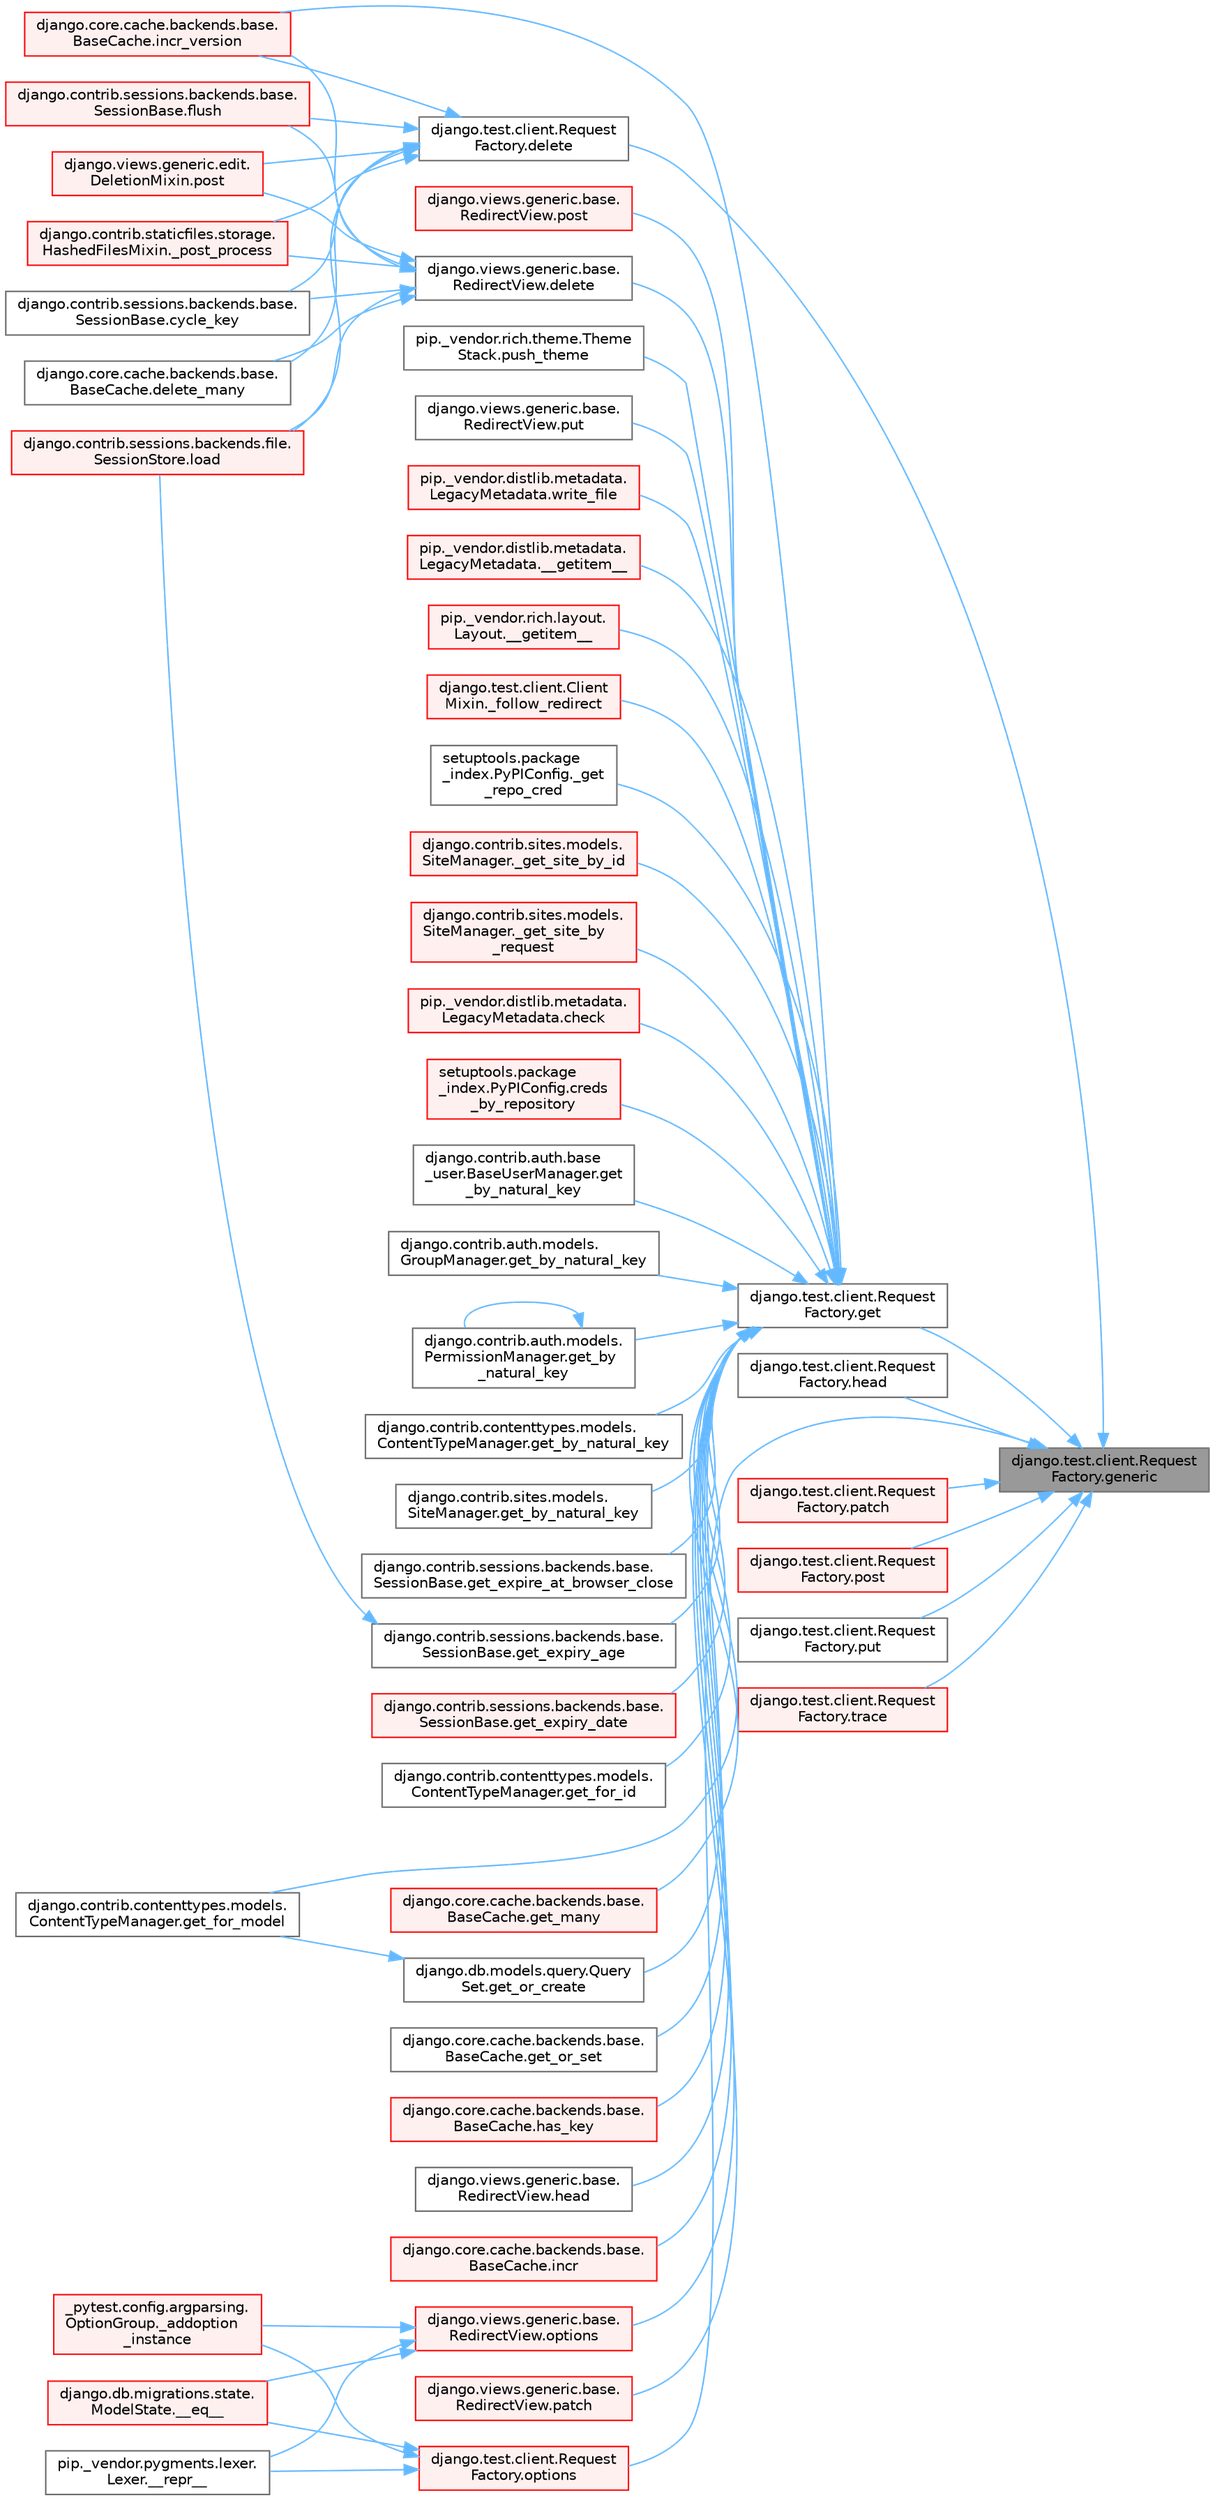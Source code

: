 digraph "django.test.client.RequestFactory.generic"
{
 // LATEX_PDF_SIZE
  bgcolor="transparent";
  edge [fontname=Helvetica,fontsize=10,labelfontname=Helvetica,labelfontsize=10];
  node [fontname=Helvetica,fontsize=10,shape=box,height=0.2,width=0.4];
  rankdir="RL";
  Node1 [id="Node000001",label="django.test.client.Request\lFactory.generic",height=0.2,width=0.4,color="gray40", fillcolor="grey60", style="filled", fontcolor="black",tooltip=" "];
  Node1 -> Node2 [id="edge1_Node000001_Node000002",dir="back",color="steelblue1",style="solid",tooltip=" "];
  Node2 [id="Node000002",label="django.test.client.Request\lFactory.delete",height=0.2,width=0.4,color="grey40", fillcolor="white", style="filled",URL="$classdjango_1_1test_1_1client_1_1_request_factory.html#a5f55d5498730c9b9654c87045e793ec8",tooltip=" "];
  Node2 -> Node3 [id="edge2_Node000002_Node000003",dir="back",color="steelblue1",style="solid",tooltip=" "];
  Node3 [id="Node000003",label="django.contrib.staticfiles.storage.\lHashedFilesMixin._post_process",height=0.2,width=0.4,color="red", fillcolor="#FFF0F0", style="filled",URL="$classdjango_1_1contrib_1_1staticfiles_1_1storage_1_1_hashed_files_mixin.html#aa0c820223a4e686edd5d2c333d5a9336",tooltip=" "];
  Node2 -> Node5 [id="edge3_Node000002_Node000005",dir="back",color="steelblue1",style="solid",tooltip=" "];
  Node5 [id="Node000005",label="django.contrib.sessions.backends.base.\lSessionBase.cycle_key",height=0.2,width=0.4,color="grey40", fillcolor="white", style="filled",URL="$classdjango_1_1contrib_1_1sessions_1_1backends_1_1base_1_1_session_base.html#a6955e9bebe4e5b7d463bccfcf9181016",tooltip=" "];
  Node2 -> Node6 [id="edge4_Node000002_Node000006",dir="back",color="steelblue1",style="solid",tooltip=" "];
  Node6 [id="Node000006",label="django.core.cache.backends.base.\lBaseCache.delete_many",height=0.2,width=0.4,color="grey40", fillcolor="white", style="filled",URL="$classdjango_1_1core_1_1cache_1_1backends_1_1base_1_1_base_cache.html#a560226c6c5f05daec8c96ade18aa752b",tooltip=" "];
  Node2 -> Node7 [id="edge5_Node000002_Node000007",dir="back",color="steelblue1",style="solid",tooltip=" "];
  Node7 [id="Node000007",label="django.contrib.sessions.backends.base.\lSessionBase.flush",height=0.2,width=0.4,color="red", fillcolor="#FFF0F0", style="filled",URL="$classdjango_1_1contrib_1_1sessions_1_1backends_1_1base_1_1_session_base.html#a915ab38003d5f0be1ce9f849583910bb",tooltip=" "];
  Node2 -> Node98 [id="edge6_Node000002_Node000098",dir="back",color="steelblue1",style="solid",tooltip=" "];
  Node98 [id="Node000098",label="django.core.cache.backends.base.\lBaseCache.incr_version",height=0.2,width=0.4,color="red", fillcolor="#FFF0F0", style="filled",URL="$classdjango_1_1core_1_1cache_1_1backends_1_1base_1_1_base_cache.html#a3ac7d74ffcfca67e2afee86ecf858b34",tooltip=" "];
  Node2 -> Node100 [id="edge7_Node000002_Node000100",dir="back",color="steelblue1",style="solid",tooltip=" "];
  Node100 [id="Node000100",label="django.contrib.sessions.backends.file.\lSessionStore.load",height=0.2,width=0.4,color="red", fillcolor="#FFF0F0", style="filled",URL="$classdjango_1_1contrib_1_1sessions_1_1backends_1_1file_1_1_session_store.html#a408fa63512306fbaa7bbb62742f0295f",tooltip=" "];
  Node2 -> Node537 [id="edge8_Node000002_Node000537",dir="back",color="steelblue1",style="solid",tooltip=" "];
  Node537 [id="Node000537",label="django.views.generic.edit.\lDeletionMixin.post",height=0.2,width=0.4,color="red", fillcolor="#FFF0F0", style="filled",URL="$classdjango_1_1views_1_1generic_1_1edit_1_1_deletion_mixin.html#a93358facc5cc6e84423e8471745b2a68",tooltip=" "];
  Node1 -> Node3032 [id="edge9_Node000001_Node003032",dir="back",color="steelblue1",style="solid",tooltip=" "];
  Node3032 [id="Node003032",label="django.test.client.Request\lFactory.get",height=0.2,width=0.4,color="grey40", fillcolor="white", style="filled",URL="$classdjango_1_1test_1_1client_1_1_request_factory.html#af1604d8bd1d1639f245d371c186a3261",tooltip=" "];
  Node3032 -> Node93 [id="edge10_Node003032_Node000093",dir="back",color="steelblue1",style="solid",tooltip=" "];
  Node93 [id="Node000093",label="pip._vendor.distlib.metadata.\lLegacyMetadata.__getitem__",height=0.2,width=0.4,color="red", fillcolor="#FFF0F0", style="filled",URL="$classpip_1_1__vendor_1_1distlib_1_1metadata_1_1_legacy_metadata.html#a4bbfa90e12a85ff919edb328c979731c",tooltip=" "];
  Node3032 -> Node94 [id="edge11_Node003032_Node000094",dir="back",color="steelblue1",style="solid",tooltip=" "];
  Node94 [id="Node000094",label="pip._vendor.rich.layout.\lLayout.__getitem__",height=0.2,width=0.4,color="red", fillcolor="#FFF0F0", style="filled",URL="$classpip_1_1__vendor_1_1rich_1_1layout_1_1_layout.html#add0ab2d771b738c1d8f491d5fc922238",tooltip=" "];
  Node3032 -> Node95 [id="edge12_Node003032_Node000095",dir="back",color="steelblue1",style="solid",tooltip=" "];
  Node95 [id="Node000095",label="django.test.client.Client\lMixin._follow_redirect",height=0.2,width=0.4,color="red", fillcolor="#FFF0F0", style="filled",URL="$classdjango_1_1test_1_1client_1_1_client_mixin.html#a8ef9c674c0e06268a84a19666287c660",tooltip=" "];
  Node3032 -> Node1787 [id="edge13_Node003032_Node001787",dir="back",color="steelblue1",style="solid",tooltip=" "];
  Node1787 [id="Node001787",label="setuptools.package\l_index.PyPIConfig._get\l_repo_cred",height=0.2,width=0.4,color="grey40", fillcolor="white", style="filled",URL="$classsetuptools_1_1package__index_1_1_py_p_i_config.html#ae131b3373b6208486cc5f156eaa7265a",tooltip=" "];
  Node3032 -> Node1788 [id="edge14_Node003032_Node001788",dir="back",color="steelblue1",style="solid",tooltip=" "];
  Node1788 [id="Node001788",label="django.contrib.sites.models.\lSiteManager._get_site_by_id",height=0.2,width=0.4,color="red", fillcolor="#FFF0F0", style="filled",URL="$classdjango_1_1contrib_1_1sites_1_1models_1_1_site_manager.html#aa2caa86610079c1d43d51ecd4eeffdfd",tooltip=" "];
  Node3032 -> Node1790 [id="edge15_Node003032_Node001790",dir="back",color="steelblue1",style="solid",tooltip=" "];
  Node1790 [id="Node001790",label="django.contrib.sites.models.\lSiteManager._get_site_by\l_request",height=0.2,width=0.4,color="red", fillcolor="#FFF0F0", style="filled",URL="$classdjango_1_1contrib_1_1sites_1_1models_1_1_site_manager.html#afe4ac1f1603e7bc2e95bd348c30e9d81",tooltip=" "];
  Node3032 -> Node1791 [id="edge16_Node003032_Node001791",dir="back",color="steelblue1",style="solid",tooltip=" "];
  Node1791 [id="Node001791",label="pip._vendor.distlib.metadata.\lLegacyMetadata.check",height=0.2,width=0.4,color="red", fillcolor="#FFF0F0", style="filled",URL="$classpip_1_1__vendor_1_1distlib_1_1metadata_1_1_legacy_metadata.html#a9f3d75961911af2473c8092d354b3d85",tooltip=" "];
  Node3032 -> Node1792 [id="edge17_Node003032_Node001792",dir="back",color="steelblue1",style="solid",tooltip=" "];
  Node1792 [id="Node001792",label="setuptools.package\l_index.PyPIConfig.creds\l_by_repository",height=0.2,width=0.4,color="red", fillcolor="#FFF0F0", style="filled",URL="$classsetuptools_1_1package__index_1_1_py_p_i_config.html#a277b3e89479d171582044b5f9eb920a0",tooltip=" "];
  Node3032 -> Node1794 [id="edge18_Node003032_Node001794",dir="back",color="steelblue1",style="solid",tooltip=" "];
  Node1794 [id="Node001794",label="django.views.generic.base.\lRedirectView.delete",height=0.2,width=0.4,color="grey40", fillcolor="white", style="filled",URL="$classdjango_1_1views_1_1generic_1_1base_1_1_redirect_view.html#a7060a2e85ff141d1950dd42e436fb9f1",tooltip=" "];
  Node1794 -> Node3 [id="edge19_Node001794_Node000003",dir="back",color="steelblue1",style="solid",tooltip=" "];
  Node1794 -> Node5 [id="edge20_Node001794_Node000005",dir="back",color="steelblue1",style="solid",tooltip=" "];
  Node1794 -> Node6 [id="edge21_Node001794_Node000006",dir="back",color="steelblue1",style="solid",tooltip=" "];
  Node1794 -> Node7 [id="edge22_Node001794_Node000007",dir="back",color="steelblue1",style="solid",tooltip=" "];
  Node1794 -> Node98 [id="edge23_Node001794_Node000098",dir="back",color="steelblue1",style="solid",tooltip=" "];
  Node1794 -> Node100 [id="edge24_Node001794_Node000100",dir="back",color="steelblue1",style="solid",tooltip=" "];
  Node1794 -> Node537 [id="edge25_Node001794_Node000537",dir="back",color="steelblue1",style="solid",tooltip=" "];
  Node3032 -> Node1795 [id="edge26_Node003032_Node001795",dir="back",color="steelblue1",style="solid",tooltip=" "];
  Node1795 [id="Node001795",label="django.contrib.auth.base\l_user.BaseUserManager.get\l_by_natural_key",height=0.2,width=0.4,color="grey40", fillcolor="white", style="filled",URL="$classdjango_1_1contrib_1_1auth_1_1base__user_1_1_base_user_manager.html#a9e0cf0e3651ecbe163d9f87b076b0bf9",tooltip=" "];
  Node3032 -> Node1796 [id="edge27_Node003032_Node001796",dir="back",color="steelblue1",style="solid",tooltip=" "];
  Node1796 [id="Node001796",label="django.contrib.auth.models.\lGroupManager.get_by_natural_key",height=0.2,width=0.4,color="grey40", fillcolor="white", style="filled",URL="$classdjango_1_1contrib_1_1auth_1_1models_1_1_group_manager.html#af57a9a2ac1ef277ef6f1956f9d25293e",tooltip=" "];
  Node3032 -> Node1797 [id="edge28_Node003032_Node001797",dir="back",color="steelblue1",style="solid",tooltip=" "];
  Node1797 [id="Node001797",label="django.contrib.auth.models.\lPermissionManager.get_by\l_natural_key",height=0.2,width=0.4,color="grey40", fillcolor="white", style="filled",URL="$classdjango_1_1contrib_1_1auth_1_1models_1_1_permission_manager.html#a27621698d1bd2b3a2d73dbcd84db0cc3",tooltip=" "];
  Node1797 -> Node1797 [id="edge29_Node001797_Node001797",dir="back",color="steelblue1",style="solid",tooltip=" "];
  Node3032 -> Node1798 [id="edge30_Node003032_Node001798",dir="back",color="steelblue1",style="solid",tooltip=" "];
  Node1798 [id="Node001798",label="django.contrib.contenttypes.models.\lContentTypeManager.get_by_natural_key",height=0.2,width=0.4,color="grey40", fillcolor="white", style="filled",URL="$classdjango_1_1contrib_1_1contenttypes_1_1models_1_1_content_type_manager.html#aa19a7b03514cc1871e322fd5aeb2ecbe",tooltip=" "];
  Node3032 -> Node1799 [id="edge31_Node003032_Node001799",dir="back",color="steelblue1",style="solid",tooltip=" "];
  Node1799 [id="Node001799",label="django.contrib.sites.models.\lSiteManager.get_by_natural_key",height=0.2,width=0.4,color="grey40", fillcolor="white", style="filled",URL="$classdjango_1_1contrib_1_1sites_1_1models_1_1_site_manager.html#aeb05076243fd13bbdb7e1fe18794269c",tooltip=" "];
  Node3032 -> Node1800 [id="edge32_Node003032_Node001800",dir="back",color="steelblue1",style="solid",tooltip=" "];
  Node1800 [id="Node001800",label="django.contrib.sessions.backends.base.\lSessionBase.get_expire_at_browser_close",height=0.2,width=0.4,color="grey40", fillcolor="white", style="filled",URL="$classdjango_1_1contrib_1_1sessions_1_1backends_1_1base_1_1_session_base.html#a84c6c4afda960d505a1b2a7d3f97d75f",tooltip=" "];
  Node3032 -> Node1801 [id="edge33_Node003032_Node001801",dir="back",color="steelblue1",style="solid",tooltip=" "];
  Node1801 [id="Node001801",label="django.contrib.sessions.backends.base.\lSessionBase.get_expiry_age",height=0.2,width=0.4,color="grey40", fillcolor="white", style="filled",URL="$classdjango_1_1contrib_1_1sessions_1_1backends_1_1base_1_1_session_base.html#af853871a0f2af33b0fd38d04e9296e01",tooltip=" "];
  Node1801 -> Node100 [id="edge34_Node001801_Node000100",dir="back",color="steelblue1",style="solid",tooltip=" "];
  Node3032 -> Node1802 [id="edge35_Node003032_Node001802",dir="back",color="steelblue1",style="solid",tooltip=" "];
  Node1802 [id="Node001802",label="django.contrib.sessions.backends.base.\lSessionBase.get_expiry_date",height=0.2,width=0.4,color="red", fillcolor="#FFF0F0", style="filled",URL="$classdjango_1_1contrib_1_1sessions_1_1backends_1_1base_1_1_session_base.html#af87a5a48ca86a64f795e97f3529df849",tooltip=" "];
  Node3032 -> Node1804 [id="edge36_Node003032_Node001804",dir="back",color="steelblue1",style="solid",tooltip=" "];
  Node1804 [id="Node001804",label="django.contrib.contenttypes.models.\lContentTypeManager.get_for_id",height=0.2,width=0.4,color="grey40", fillcolor="white", style="filled",URL="$classdjango_1_1contrib_1_1contenttypes_1_1models_1_1_content_type_manager.html#a4f41aa06163cf8140d954a9d9ac0e99f",tooltip=" "];
  Node3032 -> Node710 [id="edge37_Node003032_Node000710",dir="back",color="steelblue1",style="solid",tooltip=" "];
  Node710 [id="Node000710",label="django.contrib.contenttypes.models.\lContentTypeManager.get_for_model",height=0.2,width=0.4,color="grey40", fillcolor="white", style="filled",URL="$classdjango_1_1contrib_1_1contenttypes_1_1models_1_1_content_type_manager.html#a1b89bc07df6111e44f749d556f96a414",tooltip=" "];
  Node3032 -> Node1805 [id="edge38_Node003032_Node001805",dir="back",color="steelblue1",style="solid",tooltip=" "];
  Node1805 [id="Node001805",label="django.core.cache.backends.base.\lBaseCache.get_many",height=0.2,width=0.4,color="red", fillcolor="#FFF0F0", style="filled",URL="$classdjango_1_1core_1_1cache_1_1backends_1_1base_1_1_base_cache.html#a1d156ab9ced75cecfa673cbee3ac9053",tooltip=" "];
  Node3032 -> Node709 [id="edge39_Node003032_Node000709",dir="back",color="steelblue1",style="solid",tooltip=" "];
  Node709 [id="Node000709",label="django.db.models.query.Query\lSet.get_or_create",height=0.2,width=0.4,color="grey40", fillcolor="white", style="filled",URL="$classdjango_1_1db_1_1models_1_1query_1_1_query_set.html#a0f727927ec4d1b9f3087b831cc911c59",tooltip=" "];
  Node709 -> Node710 [id="edge40_Node000709_Node000710",dir="back",color="steelblue1",style="solid",tooltip=" "];
  Node3032 -> Node725 [id="edge41_Node003032_Node000725",dir="back",color="steelblue1",style="solid",tooltip=" "];
  Node725 [id="Node000725",label="django.core.cache.backends.base.\lBaseCache.get_or_set",height=0.2,width=0.4,color="grey40", fillcolor="white", style="filled",URL="$classdjango_1_1core_1_1cache_1_1backends_1_1base_1_1_base_cache.html#ac478d532b4c2b74987f49ff8291e5343",tooltip=" "];
  Node3032 -> Node1807 [id="edge42_Node003032_Node001807",dir="back",color="steelblue1",style="solid",tooltip=" "];
  Node1807 [id="Node001807",label="django.core.cache.backends.base.\lBaseCache.has_key",height=0.2,width=0.4,color="red", fillcolor="#FFF0F0", style="filled",URL="$classdjango_1_1core_1_1cache_1_1backends_1_1base_1_1_base_cache.html#a2d06a56d17661d63648e1ec13ae93d3b",tooltip=" "];
  Node3032 -> Node1809 [id="edge43_Node003032_Node001809",dir="back",color="steelblue1",style="solid",tooltip=" "];
  Node1809 [id="Node001809",label="django.views.generic.base.\lRedirectView.head",height=0.2,width=0.4,color="grey40", fillcolor="white", style="filled",URL="$classdjango_1_1views_1_1generic_1_1base_1_1_redirect_view.html#a34f0a0a5fb94f117f4752789a8db216a",tooltip=" "];
  Node3032 -> Node762 [id="edge44_Node003032_Node000762",dir="back",color="steelblue1",style="solid",tooltip=" "];
  Node762 [id="Node000762",label="django.core.cache.backends.base.\lBaseCache.incr",height=0.2,width=0.4,color="red", fillcolor="#FFF0F0", style="filled",URL="$classdjango_1_1core_1_1cache_1_1backends_1_1base_1_1_base_cache.html#ab502f06a18e16d3d1495fdf1dca28831",tooltip=" "];
  Node3032 -> Node98 [id="edge45_Node003032_Node000098",dir="back",color="steelblue1",style="solid",tooltip=" "];
  Node3032 -> Node1810 [id="edge46_Node003032_Node001810",dir="back",color="steelblue1",style="solid",tooltip=" "];
  Node1810 [id="Node001810",label="django.views.generic.base.\lRedirectView.options",height=0.2,width=0.4,color="red", fillcolor="#FFF0F0", style="filled",URL="$classdjango_1_1views_1_1generic_1_1base_1_1_redirect_view.html#a444de156c79647344c987295c47a76e1",tooltip=" "];
  Node1810 -> Node947 [id="edge47_Node001810_Node000947",dir="back",color="steelblue1",style="solid",tooltip=" "];
  Node947 [id="Node000947",label="django.db.migrations.state.\lModelState.__eq__",height=0.2,width=0.4,color="red", fillcolor="#FFF0F0", style="filled",URL="$classdjango_1_1db_1_1migrations_1_1state_1_1_model_state.html#ae338faa36574cfa53f86dac5ac80176d",tooltip=" "];
  Node1810 -> Node1385 [id="edge48_Node001810_Node001385",dir="back",color="steelblue1",style="solid",tooltip=" "];
  Node1385 [id="Node001385",label="pip._vendor.pygments.lexer.\lLexer.__repr__",height=0.2,width=0.4,color="grey40", fillcolor="white", style="filled",URL="$classpip_1_1__vendor_1_1pygments_1_1lexer_1_1_lexer.html#a01cb8d659bdc8f8b1262ac4f2c227097",tooltip=" "];
  Node1810 -> Node1386 [id="edge49_Node001810_Node001386",dir="back",color="steelblue1",style="solid",tooltip=" "];
  Node1386 [id="Node001386",label="_pytest.config.argparsing.\lOptionGroup._addoption\l_instance",height=0.2,width=0.4,color="red", fillcolor="#FFF0F0", style="filled",URL="$class__pytest_1_1config_1_1argparsing_1_1_option_group.html#ad58bb06684870c5483c49b69f6266dbe",tooltip=" "];
  Node3032 -> Node1811 [id="edge50_Node003032_Node001811",dir="back",color="steelblue1",style="solid",tooltip=" "];
  Node1811 [id="Node001811",label="django.views.generic.base.\lRedirectView.patch",height=0.2,width=0.4,color="red", fillcolor="#FFF0F0", style="filled",URL="$classdjango_1_1views_1_1generic_1_1base_1_1_redirect_view.html#a1af0176656ad2642a86603a7f2efd6c8",tooltip=" "];
  Node3032 -> Node1814 [id="edge51_Node003032_Node001814",dir="back",color="steelblue1",style="solid",tooltip=" "];
  Node1814 [id="Node001814",label="django.views.generic.base.\lRedirectView.post",height=0.2,width=0.4,color="red", fillcolor="#FFF0F0", style="filled",URL="$classdjango_1_1views_1_1generic_1_1base_1_1_redirect_view.html#a20f1374a926b81c739ea2672fbe38552",tooltip=" "];
  Node3032 -> Node1815 [id="edge52_Node003032_Node001815",dir="back",color="steelblue1",style="solid",tooltip=" "];
  Node1815 [id="Node001815",label="pip._vendor.rich.theme.Theme\lStack.push_theme",height=0.2,width=0.4,color="grey40", fillcolor="white", style="filled",URL="$classpip_1_1__vendor_1_1rich_1_1theme_1_1_theme_stack.html#a59e2cc731ff921b7ce76aa4aa4eaf948",tooltip=" "];
  Node3032 -> Node1816 [id="edge53_Node003032_Node001816",dir="back",color="steelblue1",style="solid",tooltip=" "];
  Node1816 [id="Node001816",label="django.views.generic.base.\lRedirectView.put",height=0.2,width=0.4,color="grey40", fillcolor="white", style="filled",URL="$classdjango_1_1views_1_1generic_1_1base_1_1_redirect_view.html#a898fb37aa8487c3c0ef4f20bd40ed854",tooltip=" "];
  Node3032 -> Node1095 [id="edge54_Node003032_Node001095",dir="back",color="steelblue1",style="solid",tooltip=" "];
  Node1095 [id="Node001095",label="pip._vendor.distlib.metadata.\lLegacyMetadata.write_file",height=0.2,width=0.4,color="red", fillcolor="#FFF0F0", style="filled",URL="$classpip_1_1__vendor_1_1distlib_1_1metadata_1_1_legacy_metadata.html#a4b0b012bbb45bf51d369c39eeb3c734f",tooltip=" "];
  Node1 -> Node3033 [id="edge55_Node000001_Node003033",dir="back",color="steelblue1",style="solid",tooltip=" "];
  Node3033 [id="Node003033",label="django.test.client.Request\lFactory.head",height=0.2,width=0.4,color="grey40", fillcolor="white", style="filled",URL="$classdjango_1_1test_1_1client_1_1_request_factory.html#a3fb2336f60ad583061d6e731c52a57f0",tooltip=" "];
  Node1 -> Node3034 [id="edge56_Node000001_Node003034",dir="back",color="steelblue1",style="solid",tooltip=" "];
  Node3034 [id="Node003034",label="django.test.client.Request\lFactory.options",height=0.2,width=0.4,color="red", fillcolor="#FFF0F0", style="filled",URL="$classdjango_1_1test_1_1client_1_1_request_factory.html#a438a7e1be2437d680cd78d11dee77c54",tooltip=" "];
  Node3034 -> Node947 [id="edge57_Node003034_Node000947",dir="back",color="steelblue1",style="solid",tooltip=" "];
  Node3034 -> Node1385 [id="edge58_Node003034_Node001385",dir="back",color="steelblue1",style="solid",tooltip=" "];
  Node3034 -> Node1386 [id="edge59_Node003034_Node001386",dir="back",color="steelblue1",style="solid",tooltip=" "];
  Node1 -> Node3035 [id="edge60_Node000001_Node003035",dir="back",color="steelblue1",style="solid",tooltip=" "];
  Node3035 [id="Node003035",label="django.test.client.Request\lFactory.patch",height=0.2,width=0.4,color="red", fillcolor="#FFF0F0", style="filled",URL="$classdjango_1_1test_1_1client_1_1_request_factory.html#a2a3665c369ddfbdd4869b3880c118940",tooltip=" "];
  Node1 -> Node3036 [id="edge61_Node000001_Node003036",dir="back",color="steelblue1",style="solid",tooltip=" "];
  Node3036 [id="Node003036",label="django.test.client.Request\lFactory.post",height=0.2,width=0.4,color="red", fillcolor="#FFF0F0", style="filled",URL="$classdjango_1_1test_1_1client_1_1_request_factory.html#af35080874419d551f6dc49fc3c992fae",tooltip=" "];
  Node1 -> Node3037 [id="edge62_Node000001_Node003037",dir="back",color="steelblue1",style="solid",tooltip=" "];
  Node3037 [id="Node003037",label="django.test.client.Request\lFactory.put",height=0.2,width=0.4,color="grey40", fillcolor="white", style="filled",URL="$classdjango_1_1test_1_1client_1_1_request_factory.html#a1f719959910731030abf98e2655c846a",tooltip=" "];
  Node1 -> Node3038 [id="edge63_Node000001_Node003038",dir="back",color="steelblue1",style="solid",tooltip=" "];
  Node3038 [id="Node003038",label="django.test.client.Request\lFactory.trace",height=0.2,width=0.4,color="red", fillcolor="#FFF0F0", style="filled",URL="$classdjango_1_1test_1_1client_1_1_request_factory.html#a36d3cbd7c94c45abbabe8805bd03701f",tooltip=" "];
}
